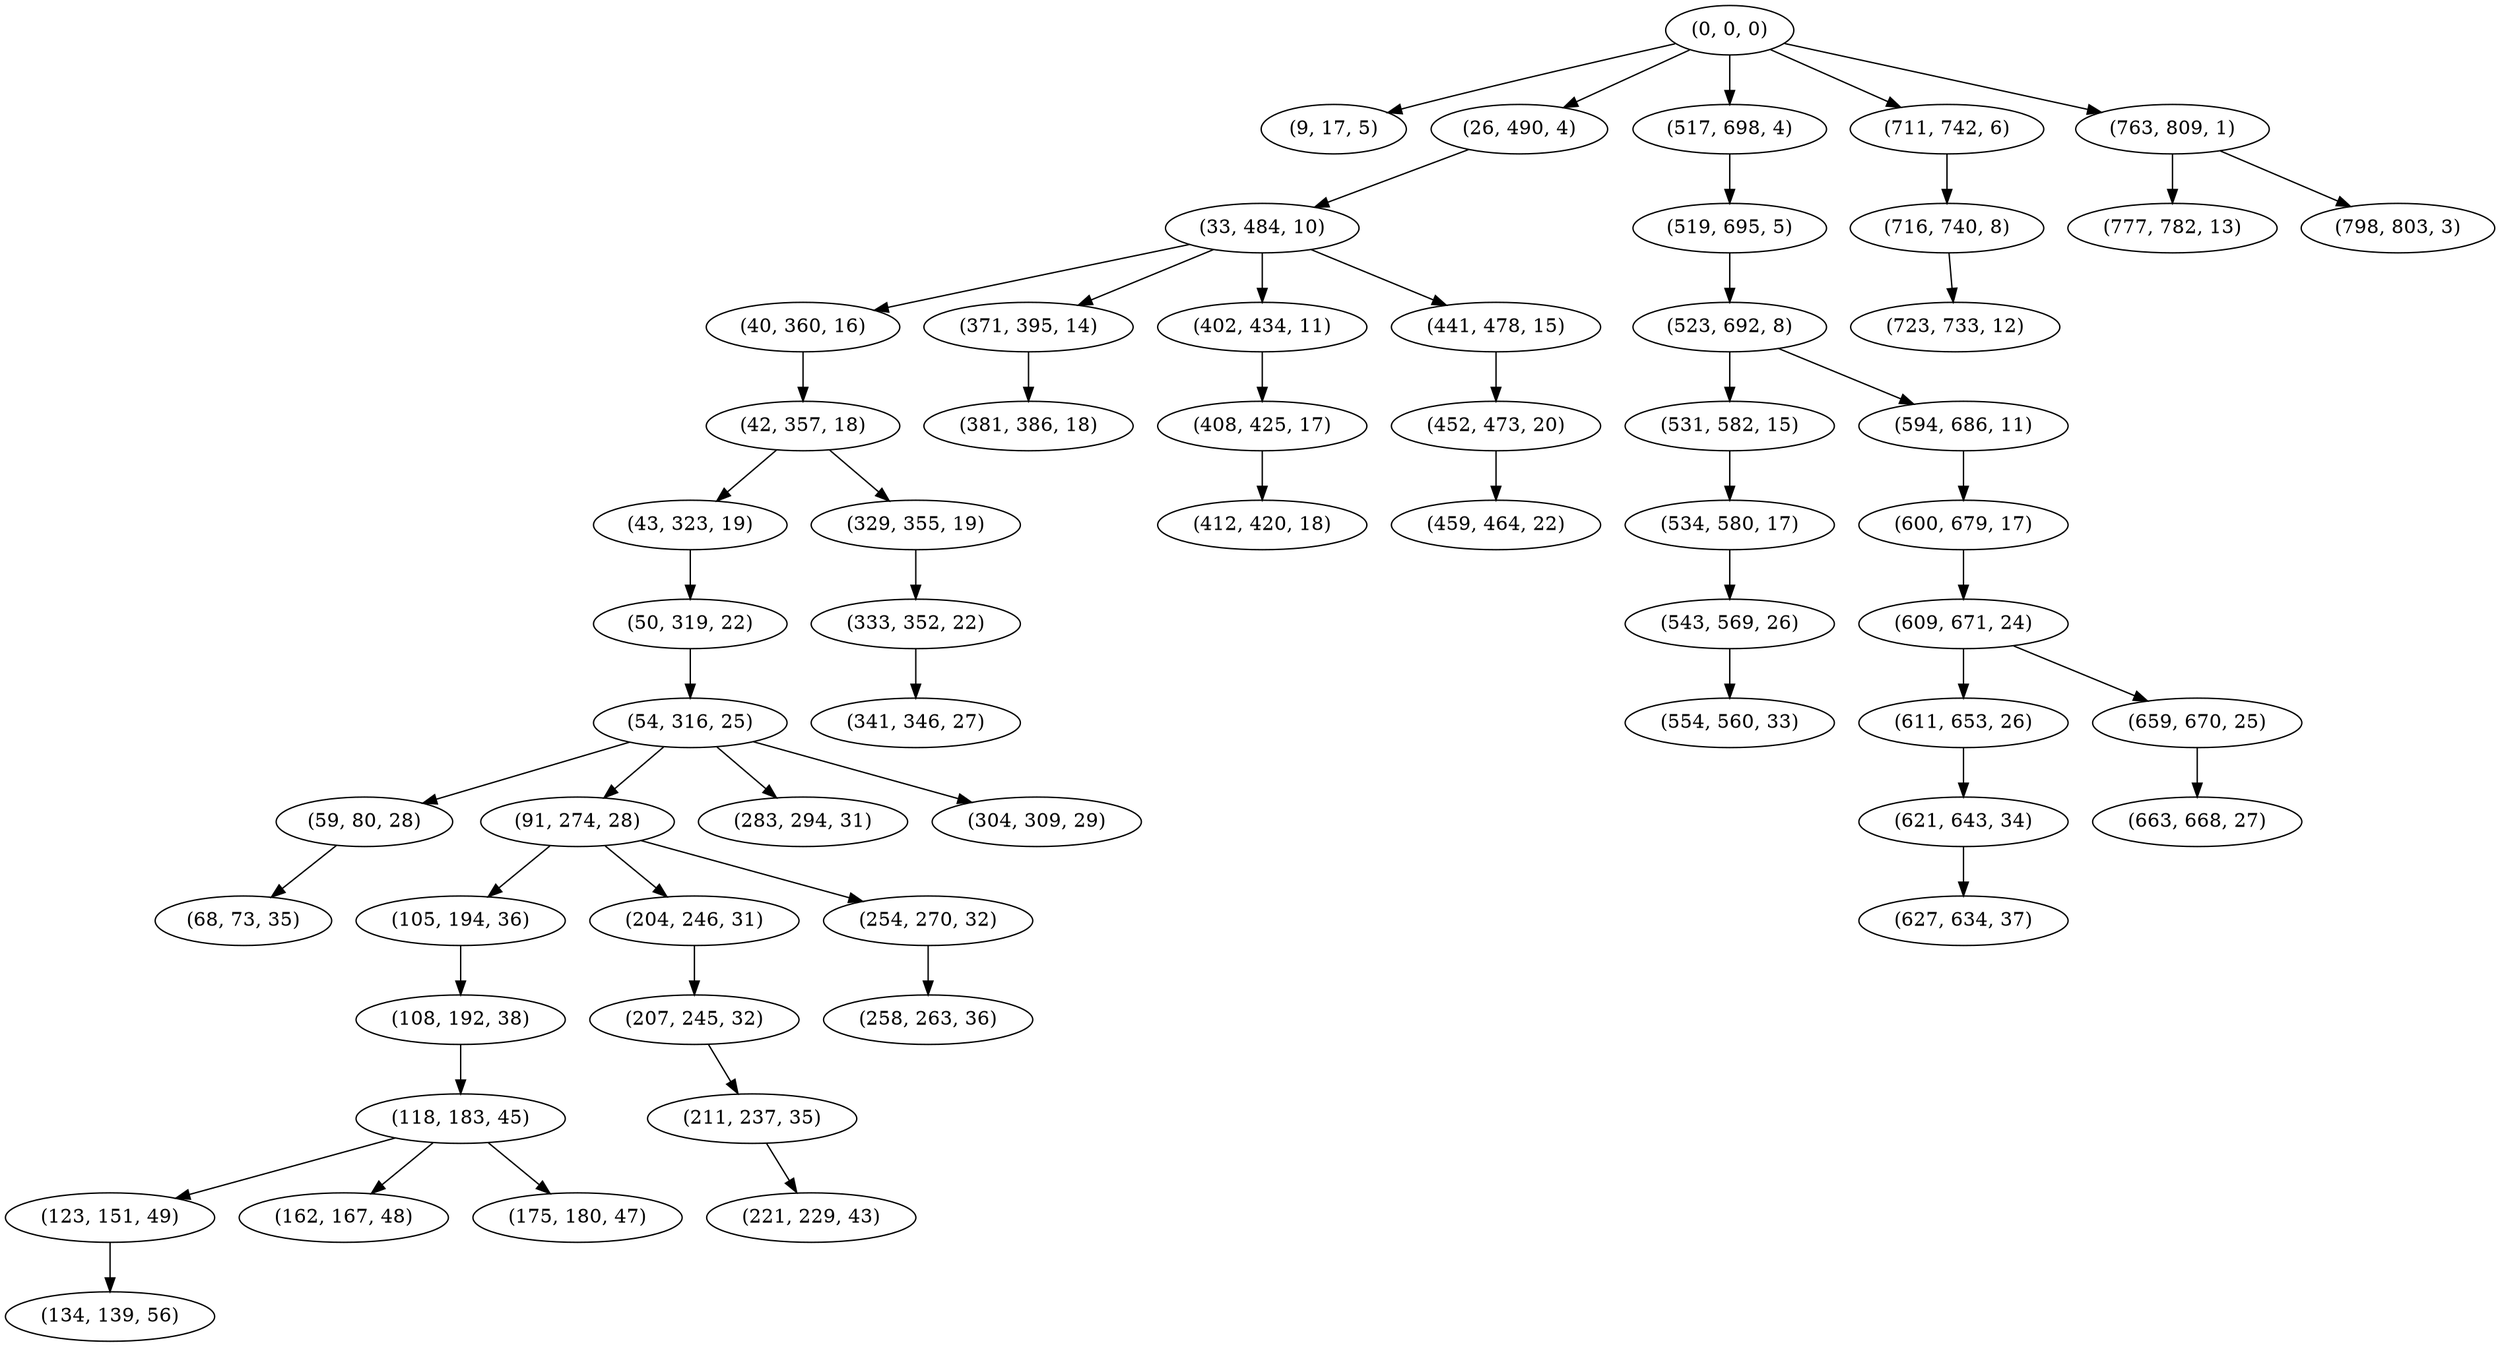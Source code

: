 digraph tree {
    "(0, 0, 0)";
    "(9, 17, 5)";
    "(26, 490, 4)";
    "(33, 484, 10)";
    "(40, 360, 16)";
    "(42, 357, 18)";
    "(43, 323, 19)";
    "(50, 319, 22)";
    "(54, 316, 25)";
    "(59, 80, 28)";
    "(68, 73, 35)";
    "(91, 274, 28)";
    "(105, 194, 36)";
    "(108, 192, 38)";
    "(118, 183, 45)";
    "(123, 151, 49)";
    "(134, 139, 56)";
    "(162, 167, 48)";
    "(175, 180, 47)";
    "(204, 246, 31)";
    "(207, 245, 32)";
    "(211, 237, 35)";
    "(221, 229, 43)";
    "(254, 270, 32)";
    "(258, 263, 36)";
    "(283, 294, 31)";
    "(304, 309, 29)";
    "(329, 355, 19)";
    "(333, 352, 22)";
    "(341, 346, 27)";
    "(371, 395, 14)";
    "(381, 386, 18)";
    "(402, 434, 11)";
    "(408, 425, 17)";
    "(412, 420, 18)";
    "(441, 478, 15)";
    "(452, 473, 20)";
    "(459, 464, 22)";
    "(517, 698, 4)";
    "(519, 695, 5)";
    "(523, 692, 8)";
    "(531, 582, 15)";
    "(534, 580, 17)";
    "(543, 569, 26)";
    "(554, 560, 33)";
    "(594, 686, 11)";
    "(600, 679, 17)";
    "(609, 671, 24)";
    "(611, 653, 26)";
    "(621, 643, 34)";
    "(627, 634, 37)";
    "(659, 670, 25)";
    "(663, 668, 27)";
    "(711, 742, 6)";
    "(716, 740, 8)";
    "(723, 733, 12)";
    "(763, 809, 1)";
    "(777, 782, 13)";
    "(798, 803, 3)";
    "(0, 0, 0)" -> "(9, 17, 5)";
    "(0, 0, 0)" -> "(26, 490, 4)";
    "(0, 0, 0)" -> "(517, 698, 4)";
    "(0, 0, 0)" -> "(711, 742, 6)";
    "(0, 0, 0)" -> "(763, 809, 1)";
    "(26, 490, 4)" -> "(33, 484, 10)";
    "(33, 484, 10)" -> "(40, 360, 16)";
    "(33, 484, 10)" -> "(371, 395, 14)";
    "(33, 484, 10)" -> "(402, 434, 11)";
    "(33, 484, 10)" -> "(441, 478, 15)";
    "(40, 360, 16)" -> "(42, 357, 18)";
    "(42, 357, 18)" -> "(43, 323, 19)";
    "(42, 357, 18)" -> "(329, 355, 19)";
    "(43, 323, 19)" -> "(50, 319, 22)";
    "(50, 319, 22)" -> "(54, 316, 25)";
    "(54, 316, 25)" -> "(59, 80, 28)";
    "(54, 316, 25)" -> "(91, 274, 28)";
    "(54, 316, 25)" -> "(283, 294, 31)";
    "(54, 316, 25)" -> "(304, 309, 29)";
    "(59, 80, 28)" -> "(68, 73, 35)";
    "(91, 274, 28)" -> "(105, 194, 36)";
    "(91, 274, 28)" -> "(204, 246, 31)";
    "(91, 274, 28)" -> "(254, 270, 32)";
    "(105, 194, 36)" -> "(108, 192, 38)";
    "(108, 192, 38)" -> "(118, 183, 45)";
    "(118, 183, 45)" -> "(123, 151, 49)";
    "(118, 183, 45)" -> "(162, 167, 48)";
    "(118, 183, 45)" -> "(175, 180, 47)";
    "(123, 151, 49)" -> "(134, 139, 56)";
    "(204, 246, 31)" -> "(207, 245, 32)";
    "(207, 245, 32)" -> "(211, 237, 35)";
    "(211, 237, 35)" -> "(221, 229, 43)";
    "(254, 270, 32)" -> "(258, 263, 36)";
    "(329, 355, 19)" -> "(333, 352, 22)";
    "(333, 352, 22)" -> "(341, 346, 27)";
    "(371, 395, 14)" -> "(381, 386, 18)";
    "(402, 434, 11)" -> "(408, 425, 17)";
    "(408, 425, 17)" -> "(412, 420, 18)";
    "(441, 478, 15)" -> "(452, 473, 20)";
    "(452, 473, 20)" -> "(459, 464, 22)";
    "(517, 698, 4)" -> "(519, 695, 5)";
    "(519, 695, 5)" -> "(523, 692, 8)";
    "(523, 692, 8)" -> "(531, 582, 15)";
    "(523, 692, 8)" -> "(594, 686, 11)";
    "(531, 582, 15)" -> "(534, 580, 17)";
    "(534, 580, 17)" -> "(543, 569, 26)";
    "(543, 569, 26)" -> "(554, 560, 33)";
    "(594, 686, 11)" -> "(600, 679, 17)";
    "(600, 679, 17)" -> "(609, 671, 24)";
    "(609, 671, 24)" -> "(611, 653, 26)";
    "(609, 671, 24)" -> "(659, 670, 25)";
    "(611, 653, 26)" -> "(621, 643, 34)";
    "(621, 643, 34)" -> "(627, 634, 37)";
    "(659, 670, 25)" -> "(663, 668, 27)";
    "(711, 742, 6)" -> "(716, 740, 8)";
    "(716, 740, 8)" -> "(723, 733, 12)";
    "(763, 809, 1)" -> "(777, 782, 13)";
    "(763, 809, 1)" -> "(798, 803, 3)";
}
